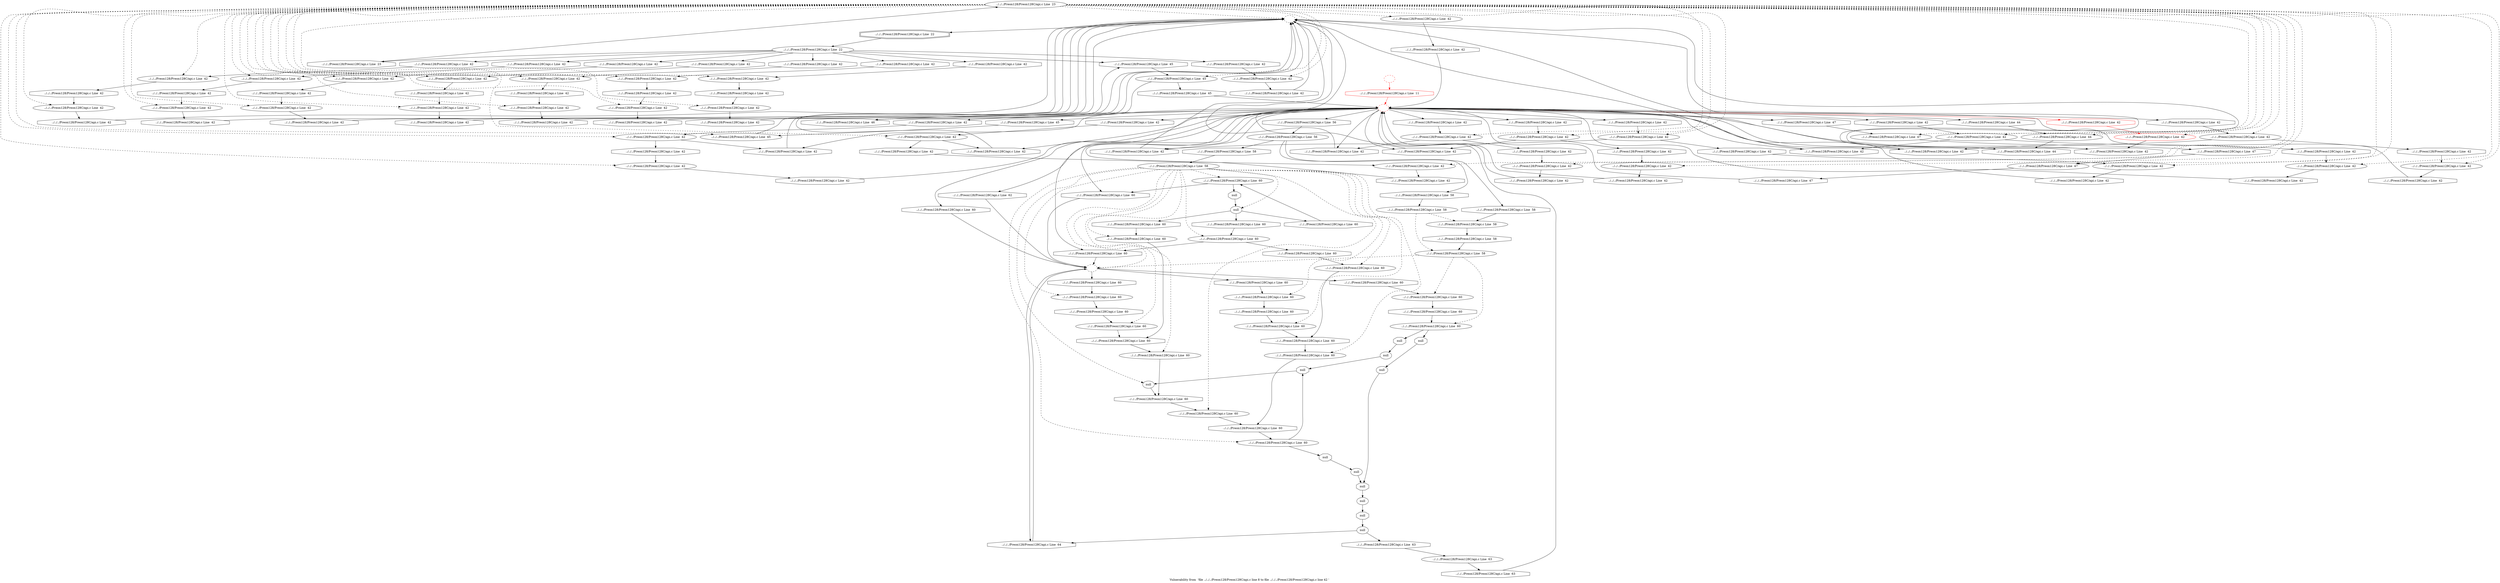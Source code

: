 digraph "Vulnerability from 'file ../../../Preon128/Preon128C/api.c line 8 to file ../../../Preon128/Preon128C/api.c line 42 '  "{
label="Vulnerability from  'file ../../../Preon128/Preon128C/api.c line 8 to file ../../../Preon128/Preon128C/api.c line 42 ' ";
node_994[shape=ellipse,style=solid,label="../../../Preon128/Preon128C/api.c Line  23"]
node_991[shape=ellipse,style=dashed,label=""]
"node_994"->"node_991" [style=dashed]
node_996[shape=ellipse,style=solid,label="../../../Preon128/Preon128C/api.c Line  42"]
"node_994"->"node_996" [style=dashed]
node_1009[shape=ellipse,style=solid,label="../../../Preon128/Preon128C/api.c Line  42"]
"node_994"->"node_1009" [style=dashed]
node_1093[shape=ellipse,style=solid,label="../../../Preon128/Preon128C/api.c Line  47"]
"node_994"->"node_1093" [style=dashed]
node_1053[shape=ellipse,style=solid,label="../../../Preon128/Preon128C/api.c Line  42"]
"node_994"->"node_1053" [style=dashed]
node_1055[shape=ellipse,style=solid,label="../../../Preon128/Preon128C/api.c Line  42"]
"node_994"->"node_1055" [style=dashed]
node_1005[shape=ellipse,style=solid,label="../../../Preon128/Preon128C/api.c Line  42"]
"node_994"->"node_1005" [style=dashed]
node_1060[shape=ellipse,style=solid,label="../../../Preon128/Preon128C/api.c Line  42"]
"node_994"->"node_1060" [style=dashed]
node_1018[shape=ellipse,style=solid,label="../../../Preon128/Preon128C/api.c Line  42"]
"node_994"->"node_1018" [style=dashed]
node_1027[shape=ellipse,style=solid,label="../../../Preon128/Preon128C/api.c Line  42"]
"node_994"->"node_1027" [style=dashed]
node_1007[shape=ellipse,style=solid,label="../../../Preon128/Preon128C/api.c Line  42"]
"node_994"->"node_1007" [style=dashed]
node_1011[shape=ellipse,style=solid,label="../../../Preon128/Preon128C/api.c Line  42"]
"node_994"->"node_1011" [style=dashed]
node_1071[shape=ellipse,style=solid,label="../../../Preon128/Preon128C/api.c Line  42"]
"node_994"->"node_1071" [style=dashed]
node_1032[shape=ellipse,style=solid,label="../../../Preon128/Preon128C/api.c Line  42", color=red]
"node_994"->"node_1032" [style=dashed]
node_1034[shape=ellipse,style=solid,label="../../../Preon128/Preon128C/api.c Line  42"]
"node_994"->"node_1034" [style=dashed]
node_998[shape=ellipse,style=solid,label="../../../Preon128/Preon128C/api.c Line  42"]
"node_994"->"node_998" [style=dashed]
node_1049[shape=ellipse,style=solid,label="../../../Preon128/Preon128C/api.c Line  42"]
"node_994"->"node_1049" [style=dashed]
node_1051[shape=ellipse,style=solid,label="../../../Preon128/Preon128C/api.c Line  42"]
"node_994"->"node_1051" [style=dashed]
node_1020[shape=ellipse,style=solid,label="../../../Preon128/Preon128C/api.c Line  42"]
"node_994"->"node_1020" [style=dashed]
node_1000[shape=ellipse,style=solid,label="../../../Preon128/Preon128C/api.c Line  42"]
"node_994"->"node_1000" [style=dashed]
node_1082[shape=ellipse,style=solid,label="../../../Preon128/Preon128C/api.c Line  44"]
"node_994"->"node_1082" [style=dashed]
node_1085[shape=ellipse,style=solid,label="../../../Preon128/Preon128C/api.c Line  45"]
"node_994"->"node_1085" [style=dashed]
node_1022[shape=ellipse,style=solid,label="../../../Preon128/Preon128C/api.c Line  42"]
"node_994"->"node_1022" [style=dashed]
node_1038[shape=ellipse,style=solid,label="../../../Preon128/Preon128C/api.c Line  42"]
"node_994"->"node_1038" [style=dashed]
node_1016[shape=ellipse,style=solid,label="../../../Preon128/Preon128C/api.c Line  42"]
"node_994"->"node_1016" [style=dashed]
node_1062[shape=ellipse,style=solid,label="../../../Preon128/Preon128C/api.c Line  42"]
"node_994"->"node_1062" [style=dashed]
node_1064[shape=ellipse,style=solid,label="../../../Preon128/Preon128C/api.c Line  42"]
"node_994"->"node_1064" [style=dashed]
node_1066[shape=ellipse,style=solid,label="../../../Preon128/Preon128C/api.c Line  42"]
"node_994"->"node_1066" [style=dashed]
node_1029[shape=ellipse,style=solid,label="../../../Preon128/Preon128C/api.c Line  42"]
"node_994"->"node_1029" [style=dashed]
node_1073[shape=ellipse,style=solid,label="../../../Preon128/Preon128C/api.c Line  42"]
"node_994"->"node_1073" [style=dashed]
node_1075[shape=ellipse,style=solid,label="../../../Preon128/Preon128C/api.c Line  42"]
"node_994"->"node_1075" [style=dashed]
node_1077[shape=ellipse,style=solid,label="../../../Preon128/Preon128C/api.c Line  42"]
"node_994"->"node_1077" [style=dashed]
node_1087[shape=ellipse,style=solid,label="../../../Preon128/Preon128C/api.c Line  45"]
"node_994"->"node_1087" [style=dashed]
node_1091[shape=ellipse,style=solid,label="../../../Preon128/Preon128C/api.c Line  47"]
"node_994"->"node_1091" [style=dashed]
node_1044[shape=ellipse,style=solid,label="../../../Preon128/Preon128C/api.c Line  42"]
"node_994"->"node_1044" [style=dashed]
node_1040[shape=ellipse,style=solid,label="../../../Preon128/Preon128C/api.c Line  42"]
"node_994"->"node_1040" [style=dashed]
node_1042[shape=ellipse,style=solid,label="../../../Preon128/Preon128C/api.c Line  42"]
"node_994"->"node_1042" [style=dashed]
node_993[shape=doubleoctagon,style=solid,label="../../../Preon128/Preon128C/api.c Line  22"]
node_992[shape=ellipse,style=solid,label="../../../Preon128/Preon128C/api.c Line  22"]
"node_993"->"node_992"
node_1006[shape=octagon,style=solid,label="../../../Preon128/Preon128C/api.c Line  42"]
"node_992"->"node_1006"
node_1061[shape=octagon,style=solid,label="../../../Preon128/Preon128C/api.c Line  42"]
"node_992"->"node_1061"
node_1017[shape=octagon,style=solid,label="../../../Preon128/Preon128C/api.c Line  42"]
"node_992"->"node_1017"
node_995[shape=octagon,style=solid,label="../../../Preon128/Preon128C/api.c Line  23"]
"node_992"->"node_995"
node_1072[shape=octagon,style=solid,label="../../../Preon128/Preon128C/api.c Line  42"]
"node_992"->"node_1072"
node_997[shape=octagon,style=solid,label="../../../Preon128/Preon128C/api.c Line  42"]
"node_992"->"node_997"
node_1050[shape=octagon,style=solid,label="../../../Preon128/Preon128C/api.c Line  42"]
"node_992"->"node_1050"
node_1039[shape=octagon,style=solid,label="../../../Preon128/Preon128C/api.c Line  42"]
"node_992"->"node_1039"
node_1028[shape=octagon,style=solid,label="../../../Preon128/Preon128C/api.c Line  42"]
"node_992"->"node_1028"
node_1088[shape=octagon,style=solid,label="../../../Preon128/Preon128C/api.c Line  45"]
"node_992"->"node_1088"
"node_991"->"node_993"
node_990[shape=octagon,style=solid,label="../../../Preon128/Preon128C/api.c Line  11", color=red]
node_989[shape=ellipse,style=dashed,label="", color=red]
"node_990"->"node_989" [color=red]
node_1003[shape=octagon,style=solid,label="../../../Preon128/Preon128C/api.c Line  42"]
"node_989"->"node_1003"
node_1104[shape=octagon,style=solid,label="../../../Preon128/Preon128C/api.c Line  60"]
"node_989"->"node_1104"
node_1010[shape=octagon,style=solid,label="../../../Preon128/Preon128C/api.c Line  42"]
"node_989"->"node_1010"
node_1096[shape=octagon,style=solid,label="../../../Preon128/Preon128C/api.c Line  56"]
"node_989"->"node_1096"
node_1054[shape=octagon,style=solid,label="../../../Preon128/Preon128C/api.c Line  42"]
"node_989"->"node_1054"
node_1058[shape=octagon,style=solid,label="../../../Preon128/Preon128C/api.c Line  42"]
"node_989"->"node_1058"
node_1025[shape=octagon,style=solid,label="../../../Preon128/Preon128C/api.c Line  42"]
"node_989"->"node_1025"
node_1151[shape=octagon,style=solid,label="../../../Preon128/Preon128C/api.c Line  62"]
"node_989"->"node_1151"
node_1014[shape=octagon,style=solid,label="../../../Preon128/Preon128C/api.c Line  42"]
"node_989"->"node_1014"
node_1125[shape=octagon,style=solid,label="../../../Preon128/Preon128C/api.c Line  60"]
"node_989"->"node_1125"
node_1069[shape=octagon,style=solid,label="../../../Preon128/Preon128C/api.c Line  42"]
"node_989"->"node_1069"
node_1033[shape=octagon,style=solid,label="../../../Preon128/Preon128C/api.c Line  42", color=red]
"node_989"->"node_1033" [color=red]
node_999[shape=octagon,style=solid,label="../../../Preon128/Preon128C/api.c Line  42"]
"node_989"->"node_999"
node_1021[shape=octagon,style=solid,label="../../../Preon128/Preon128C/api.c Line  42"]
"node_989"->"node_1021"
node_1080[shape=octagon,style=solid,label="../../../Preon128/Preon128C/api.c Line  42"]
"node_989"->"node_1080"
node_1083[shape=octagon,style=solid,label="../../../Preon128/Preon128C/api.c Line  44"]
"node_989"->"node_1083"
node_1084[shape=octagon,style=solid,label="../../../Preon128/Preon128C/api.c Line  44"]
"node_989"->"node_1084"
node_1036[shape=octagon,style=solid,label="../../../Preon128/Preon128C/api.c Line  42"]
"node_989"->"node_1036"
node_1142[shape=octagon,style=solid,label="../../../Preon128/Preon128C/api.c Line  60"]
"node_989"->"node_1142"
node_1065[shape=octagon,style=solid,label="../../../Preon128/Preon128C/api.c Line  42"]
"node_989"->"node_1065"
node_1076[shape=octagon,style=solid,label="../../../Preon128/Preon128C/api.c Line  42"]
"node_989"->"node_1076"
node_1086[shape=octagon,style=solid,label="../../../Preon128/Preon128C/api.c Line  45"]
"node_989"->"node_1086"
node_1090[shape=octagon,style=solid,label="../../../Preon128/Preon128C/api.c Line  46"]
"node_989"->"node_1090"
node_1092[shape=octagon,style=solid,label="../../../Preon128/Preon128C/api.c Line  47"]
"node_989"->"node_1092"
node_1047[shape=octagon,style=solid,label="../../../Preon128/Preon128C/api.c Line  42"]
"node_989"->"node_1047"
node_1043[shape=octagon,style=solid,label="../../../Preon128/Preon128C/api.c Line  42"]
"node_989"->"node_1043"
node_988[shape=ellipse,style=dashed,label="", color=red]
"node_988"->"node_990" [color=red]
"node_1003"->"node_991"
node_1004[shape=octagon,style=solid,label="../../../Preon128/Preon128C/api.c Line  42"]
"node_1004"->"node_991"
node_1101[shape=ellipse,style=solid,label="../../../Preon128/Preon128C/api.c Line  58"]
node_1103[shape=ellipse,style=dashed,label=""]
"node_1101"->"node_1103" [style=dashed]
node_1105[shape=ellipse,style=solid,label="../../../Preon128/Preon128C/api.c Line  60"]
"node_1101"->"node_1105" [style=dashed]
node_1107[shape=ellipse,style=solid,label="../../../Preon128/Preon128C/api.c Line  60"]
"node_1101"->"node_1107" [style=dashed]
node_1102[shape=octagon,style=solid,label="../../../Preon128/Preon128C/api.c Line  58"]
"node_1102"->"node_1101"
node_1106[shape=octagon,style=solid,label="../../../Preon128/Preon128C/api.c Line  60"]
"node_1103"->"node_1106"
node_1155[shape=octagon,style=solid,label="../../../Preon128/Preon128C/api.c Line  64"]
"node_1103"->"node_1155"
node_1124[shape=octagon,style=solid,label="../../../Preon128/Preon128C/api.c Line  60"]
"node_1103"->"node_1124"
node_1141[shape=octagon,style=solid,label="../../../Preon128/Preon128C/api.c Line  60"]
"node_1103"->"node_1141"
"node_1104"->"node_1103"
node_1108[shape=octagon,style=solid,label="../../../Preon128/Preon128C/api.c Line  60"]
"node_1105"->"node_1108"
"node_1106"->"node_1105"
node_1110[shape=octagon,style=solid,label="null"]
"node_1107"->"node_1110"
node_1112[shape=octagon,style=solid,label="null"]
"node_1107"->"node_1112"
"node_1108"->"node_1107"
"node_996"->"node_1004"
"node_1009"->"node_1014"
node_1012[shape=octagon,style=solid,label="../../../Preon128/Preon128C/api.c Line  42"]
"node_1009"->"node_1012"
"node_1010"->"node_1009"
node_1031[shape=octagon,style=solid,label="../../../Preon128/Preon128C/api.c Line  47"]
"node_1093"->"node_1031"
node_1094[shape=octagon,style=solid,label="../../../Preon128/Preon128C/api.c Line  47"]
"node_1094"->"node_1093"
node_1095[shape=ellipse,style=solid,label="../../../Preon128/Preon128C/api.c Line  56"]
node_1098[shape=octagon,style=solid,label="../../../Preon128/Preon128C/api.c Line  58"]
"node_1095"->"node_1098"
node_1100[shape=octagon,style=solid,label="../../../Preon128/Preon128C/api.c Line  58"]
"node_1095"->"node_1100"
node_1114[shape=octagon,style=solid,label="../../../Preon128/Preon128C/api.c Line  58"]
"node_1095"->"node_1114"
"node_1096"->"node_1095"
node_1097[shape=ellipse,style=solid,label="../../../Preon128/Preon128C/api.c Line  58"]
"node_1097"->"node_1101" [style=dashed]
node_1099[shape=ellipse,style=solid,label="../../../Preon128/Preon128C/api.c Line  58"]
"node_1097"->"node_1099" [style=dashed]
"node_1098"->"node_1097"
"node_1099"->"node_1102"
"node_1100"->"node_1099"
node_1127[shape=octagon,style=solid,label="../../../Preon128/Preon128C/api.c Line  60"]
node_1126[shape=ellipse,style=solid,label="../../../Preon128/Preon128C/api.c Line  60"]
"node_1127"->"node_1126"
node_1128[shape=ellipse,style=solid,label="null"]
"node_1128"->"node_1127"
node_1133[shape=octagon,style=solid,label="../../../Preon128/Preon128C/api.c Line  60"]
"node_1128"->"node_1133"
node_1144[shape=octagon,style=solid,label="../../../Preon128/Preon128C/api.c Line  60"]
"node_1128"->"node_1144"
node_1129[shape=octagon,style=solid,label="null"]
"node_1129"->"node_1128"
node_1130[shape=ellipse,style=solid,label="../../../Preon128/Preon128C/api.c Line  60"]
node_1120[shape=octagon,style=solid,label="../../../Preon128/Preon128C/api.c Line  60"]
"node_1130"->"node_1120"
node_1131[shape=octagon,style=solid,label="../../../Preon128/Preon128C/api.c Line  60"]
"node_1131"->"node_1130"
node_1132[shape=ellipse,style=solid,label="../../../Preon128/Preon128C/api.c Line  60"]
"node_1132"->"node_1131"
"node_1132"->"node_1142"
"node_1133"->"node_1132"
node_1134[shape=ellipse,style=solid,label="../../../Preon128/Preon128C/api.c Line  60"]
node_1118[shape=octagon,style=solid,label="../../../Preon128/Preon128C/api.c Line  60"]
"node_1134"->"node_1118"
node_1135[shape=octagon,style=solid,label="../../../Preon128/Preon128C/api.c Line  60"]
"node_1135"->"node_1134"
node_1136[shape=ellipse,style=solid,label="../../../Preon128/Preon128C/api.c Line  60"]
"node_1136"->"node_1135"
node_1109[shape=ellipse,style=solid,label="null"]
node_1148[shape=octagon,style=solid,label="null"]
"node_1109"->"node_1148"
"node_1110"->"node_1109"
node_1111[shape=ellipse,style=solid,label="null"]
node_1146[shape=octagon,style=solid,label="null"]
"node_1111"->"node_1146"
"node_1112"->"node_1111"
node_1113[shape=ellipse,style=solid,label="../../../Preon128/Preon128C/api.c Line  58"]
"node_1113"->"node_1103" [style=dashed]
"node_1113"->"node_1128" [style=dashed]
"node_1113"->"node_1130" [style=dashed]
"node_1113"->"node_1132" [style=dashed]
"node_1113"->"node_1134" [style=dashed]
"node_1113"->"node_1136" [style=dashed]
node_1117[shape=ellipse,style=solid,label="../../../Preon128/Preon128C/api.c Line  60"]
"node_1113"->"node_1117" [style=dashed]
node_1119[shape=ellipse,style=solid,label="../../../Preon128/Preon128C/api.c Line  60"]
"node_1113"->"node_1119" [style=dashed]
node_1121[shape=ellipse,style=solid,label="../../../Preon128/Preon128C/api.c Line  60"]
"node_1113"->"node_1121" [style=dashed]
node_1123[shape=ellipse,style=solid,label="../../../Preon128/Preon128C/api.c Line  60"]
"node_1113"->"node_1123" [style=dashed]
"node_1113"->"node_1126" [style=dashed]
node_1138[shape=ellipse,style=solid,label="../../../Preon128/Preon128C/api.c Line  60"]
"node_1113"->"node_1138" [style=dashed]
node_1140[shape=ellipse,style=solid,label="../../../Preon128/Preon128C/api.c Line  60"]
"node_1113"->"node_1140" [style=dashed]
node_1143[shape=ellipse,style=solid,label="../../../Preon128/Preon128C/api.c Line  60"]
"node_1113"->"node_1143" [style=dashed]
node_1145[shape=ellipse,style=solid,label="null"]
"node_1113"->"node_1145" [style=dashed]
"node_1114"->"node_1113"
node_1115[shape=ellipse,style=solid,label="null"]
"node_1115"->"node_1148"
node_1116[shape=octagon,style=solid,label="null"]
"node_1116"->"node_1115"
node_1052[shape=octagon,style=solid,label="../../../Preon128/Preon128C/api.c Line  42"]
"node_1052"->"node_1051"
node_1056[shape=octagon,style=solid,label="../../../Preon128/Preon128C/api.c Line  42"]
"node_1053"->"node_1056"
"node_1053"->"node_1058"
"node_1054"->"node_1053"
node_1057[shape=octagon,style=solid,label="../../../Preon128/Preon128C/api.c Line  42"]
"node_1055"->"node_1057"
"node_1056"->"node_1055"
node_1008[shape=octagon,style=solid,label="../../../Preon128/Preon128C/api.c Line  42"]
"node_1005"->"node_1008"
"node_1006"->"node_1005"
"node_1057"->"node_989"
"node_1058"->"node_991"
node_1059[shape=octagon,style=solid,label="../../../Preon128/Preon128C/api.c Line  42"]
"node_1059"->"node_991"
node_1063[shape=octagon,style=solid,label="../../../Preon128/Preon128C/api.c Line  42"]
"node_1060"->"node_1063"
"node_1061"->"node_1060"
"node_1017"->"node_1016"
node_1026[shape=octagon,style=solid,label="../../../Preon128/Preon128C/api.c Line  42"]
"node_1018"->"node_1026"
"node_1025"->"node_991"
"node_1026"->"node_991"
node_1030[shape=octagon,style=solid,label="../../../Preon128/Preon128C/api.c Line  42"]
"node_1027"->"node_1030"
node_1149[shape=ellipse,style=solid,label="null"]
node_1153[shape=octagon,style=solid,label="../../../Preon128/Preon128C/api.c Line  63"]
"node_1149"->"node_1153"
"node_1149"->"node_1155"
node_1150[shape=octagon,style=solid,label="null"]
"node_1150"->"node_1149"
"node_1151"->"node_1103"
node_1152[shape=ellipse,style=solid,label="../../../Preon128/Preon128C/api.c Line  63"]
node_1154[shape=octagon,style=solid,label="../../../Preon128/Preon128C/api.c Line  63"]
"node_1152"->"node_1154"
"node_1153"->"node_1152"
"node_1154"->"node_989"
"node_1155"->"node_1103"
node_1015[shape=octagon,style=solid,label="../../../Preon128/Preon128C/api.c Line  42"]
"node_1007"->"node_1015"
"node_1008"->"node_1007"
node_1013[shape=octagon,style=solid,label="../../../Preon128/Preon128C/api.c Line  42"]
"node_1013"->"node_989"
"node_1014"->"node_991"
"node_1011"->"node_1013"
"node_1012"->"node_1011"
node_1001[shape=octagon,style=solid,label="../../../Preon128/Preon128C/api.c Line  42"]
"node_1001"->"node_1000"
node_1002[shape=octagon,style=solid,label="../../../Preon128/Preon128C/api.c Line  42"]
"node_1002"->"node_989"
"node_995"->"node_994"
"node_1117"->"node_1116"
"node_1117"->"node_1146"
"node_1118"->"node_1117"
"node_1119"->"node_1118"
"node_1120"->"node_1119"
"node_1121"->"node_1120"
node_1122[shape=octagon,style=solid,label="../../../Preon128/Preon128C/api.c Line  60"]
"node_1122"->"node_1121"
"node_1123"->"node_1122"
"node_1124"->"node_1123"
"node_1125"->"node_1103"
"node_1126"->"node_1129"
"node_1126"->"node_1125"
node_1067[shape=octagon,style=solid,label="../../../Preon128/Preon128C/api.c Line  42"]
"node_1067"->"node_1066"
node_1068[shape=octagon,style=solid,label="../../../Preon128/Preon128C/api.c Line  42"]
"node_1068"->"node_989"
"node_1069"->"node_991"
node_1070[shape=octagon,style=solid,label="../../../Preon128/Preon128C/api.c Line  42"]
"node_1070"->"node_991"
node_1074[shape=octagon,style=solid,label="../../../Preon128/Preon128C/api.c Line  42"]
"node_1071"->"node_1074"
"node_1072"->"node_1071"
"node_1032"->"node_1036"
"node_1033"->"node_1032" [color=red]
node_1035[shape=octagon,style=solid,label="../../../Preon128/Preon128C/api.c Line  42"]
"node_1034"->"node_1035"
"node_1035"->"node_989"
"node_998"->"node_1003"
"node_998"->"node_1001"
"node_997"->"node_996"
node_1048[shape=octagon,style=solid,label="../../../Preon128/Preon128C/api.c Line  42"]
"node_1048"->"node_991"
"node_1049"->"node_1052"
"node_1050"->"node_1049"
"node_1051"->"node_1059"
"node_999"->"node_998"
node_1019[shape=octagon,style=solid,label="../../../Preon128/Preon128C/api.c Line  42"]
"node_1019"->"node_1018"
"node_1020"->"node_1025"
node_1023[shape=octagon,style=solid,label="../../../Preon128/Preon128C/api.c Line  42"]
"node_1020"->"node_1023"
"node_1021"->"node_1020"
"node_1000"->"node_1002"
node_1079[shape=octagon,style=solid,label="../../../Preon128/Preon128C/api.c Line  42"]
"node_1079"->"node_989"
"node_1080"->"node_991"
node_1081[shape=octagon,style=solid,label="../../../Preon128/Preon128C/api.c Line  42"]
"node_1081"->"node_991"
"node_1082"->"node_1084"
"node_1083"->"node_1082"
"node_1084"->"node_991"
"node_1085"->"node_1088"
node_1024[shape=octagon,style=solid,label="../../../Preon128/Preon128C/api.c Line  42"]
"node_1022"->"node_1024"
"node_1023"->"node_1022"
"node_1024"->"node_989"
"node_1036"->"node_991"
node_1037[shape=octagon,style=solid,label="../../../Preon128/Preon128C/api.c Line  42"]
"node_1037"->"node_991"
node_1041[shape=octagon,style=solid,label="../../../Preon128/Preon128C/api.c Line  42"]
"node_1038"->"node_1041"
"node_1039"->"node_1038"
node_1137[shape=octagon,style=solid,label="../../../Preon128/Preon128C/api.c Line  60"]
"node_1137"->"node_1136"
"node_1138"->"node_1137"
node_1139[shape=octagon,style=solid,label="../../../Preon128/Preon128C/api.c Line  60"]
"node_1139"->"node_1138"
"node_1140"->"node_1139"
"node_1141"->"node_1140"
"node_1142"->"node_1103"
"node_1143"->"node_1137"
"node_1144"->"node_1143"
"node_1145"->"node_1135"
"node_1146"->"node_1145"
node_1147[shape=ellipse,style=solid,label="null"]
"node_1147"->"node_1150"
"node_1148"->"node_1147"
"node_1015"->"node_991"
"node_1016"->"node_1019"
"node_1062"->"node_1070"
"node_1063"->"node_1062"
"node_1064"->"node_1067"
"node_1064"->"node_1069"
"node_1065"->"node_1064"
"node_1066"->"node_1068"
"node_1028"->"node_1027"
"node_1029"->"node_1037"
"node_1030"->"node_1029"
"node_1031"->"node_989"
"node_1073"->"node_1081"
"node_1074"->"node_1073"
"node_1075"->"node_1080"
node_1078[shape=octagon,style=solid,label="../../../Preon128/Preon128C/api.c Line  42"]
"node_1075"->"node_1078"
"node_1076"->"node_1075"
"node_1077"->"node_1079"
"node_1078"->"node_1077"
"node_1086"->"node_1085"
node_1089[shape=octagon,style=solid,label="../../../Preon128/Preon128C/api.c Line  45"]
"node_1087"->"node_1089"
"node_1087"->"node_1090"
"node_1088"->"node_1087"
"node_1089"->"node_989"
"node_1090"->"node_991"
"node_1091"->"node_1094"
"node_1092"->"node_1091"
node_1046[shape=octagon,style=solid,label="../../../Preon128/Preon128C/api.c Line  42"]
"node_1044"->"node_1046"
node_1045[shape=octagon,style=solid,label="../../../Preon128/Preon128C/api.c Line  42"]
"node_1045"->"node_1044"
"node_1046"->"node_989"
"node_1047"->"node_991"
"node_1040"->"node_1048"
"node_1041"->"node_1040"
"node_1042"->"node_1045"
"node_1042"->"node_1047"
"node_1043"->"node_1042"
}

